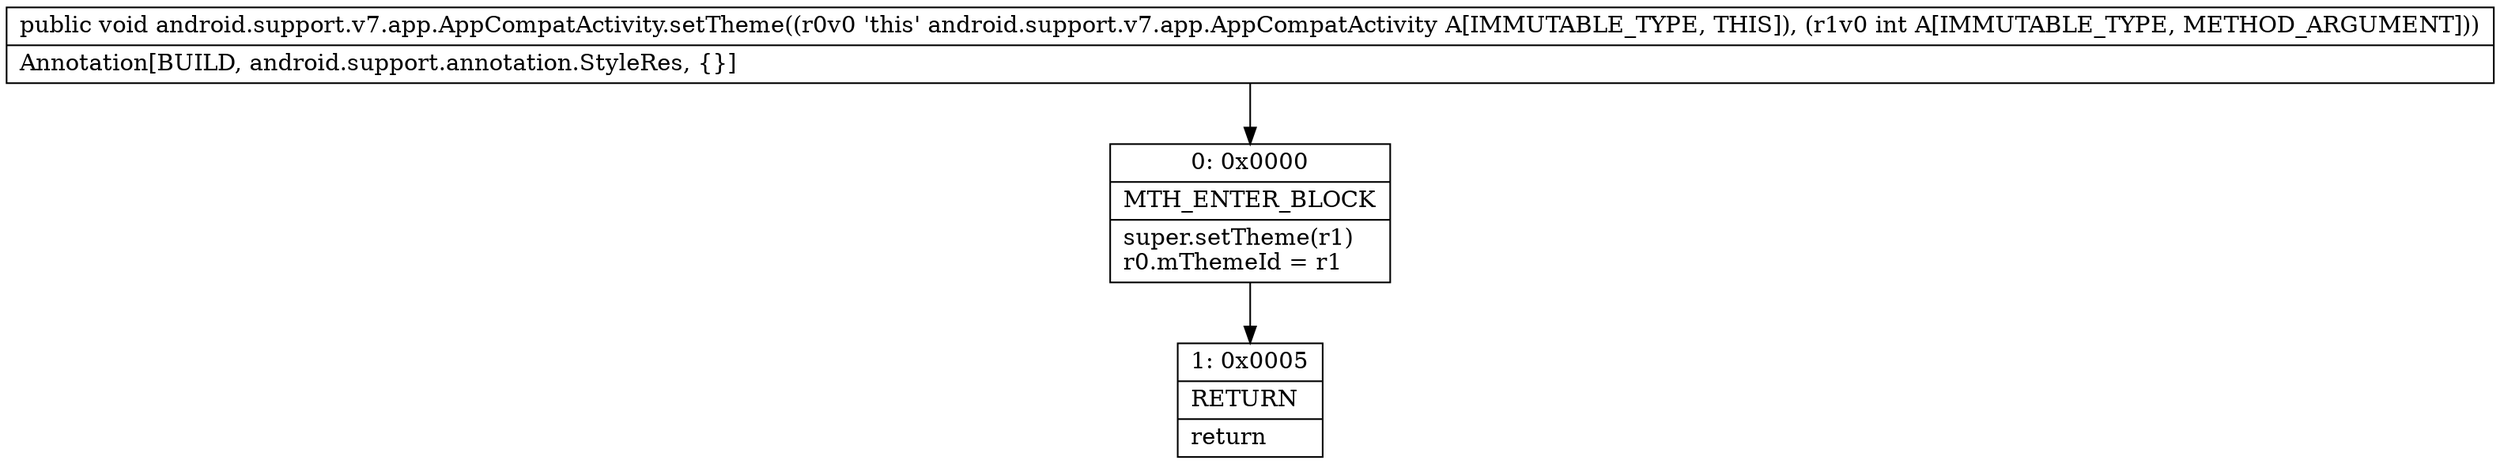 digraph "CFG forandroid.support.v7.app.AppCompatActivity.setTheme(I)V" {
Node_0 [shape=record,label="{0\:\ 0x0000|MTH_ENTER_BLOCK\l|super.setTheme(r1)\lr0.mThemeId = r1\l}"];
Node_1 [shape=record,label="{1\:\ 0x0005|RETURN\l|return\l}"];
MethodNode[shape=record,label="{public void android.support.v7.app.AppCompatActivity.setTheme((r0v0 'this' android.support.v7.app.AppCompatActivity A[IMMUTABLE_TYPE, THIS]), (r1v0 int A[IMMUTABLE_TYPE, METHOD_ARGUMENT]))  | Annotation[BUILD, android.support.annotation.StyleRes, \{\}]\l}"];
MethodNode -> Node_0;
Node_0 -> Node_1;
}


